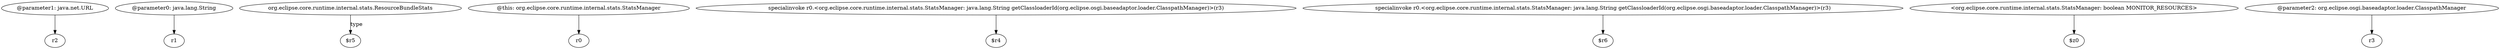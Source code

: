 digraph g {
0[label="@parameter1: java.net.URL"]
1[label="r2"]
0->1[label=""]
2[label="@parameter0: java.lang.String"]
3[label="r1"]
2->3[label=""]
4[label="org.eclipse.core.runtime.internal.stats.ResourceBundleStats"]
5[label="$r5"]
4->5[label="type"]
6[label="@this: org.eclipse.core.runtime.internal.stats.StatsManager"]
7[label="r0"]
6->7[label=""]
8[label="specialinvoke r0.<org.eclipse.core.runtime.internal.stats.StatsManager: java.lang.String getClassloaderId(org.eclipse.osgi.baseadaptor.loader.ClasspathManager)>(r3)"]
9[label="$r4"]
8->9[label=""]
10[label="specialinvoke r0.<org.eclipse.core.runtime.internal.stats.StatsManager: java.lang.String getClassloaderId(org.eclipse.osgi.baseadaptor.loader.ClasspathManager)>(r3)"]
11[label="$r6"]
10->11[label=""]
12[label="<org.eclipse.core.runtime.internal.stats.StatsManager: boolean MONITOR_RESOURCES>"]
13[label="$z0"]
12->13[label=""]
14[label="@parameter2: org.eclipse.osgi.baseadaptor.loader.ClasspathManager"]
15[label="r3"]
14->15[label=""]
}